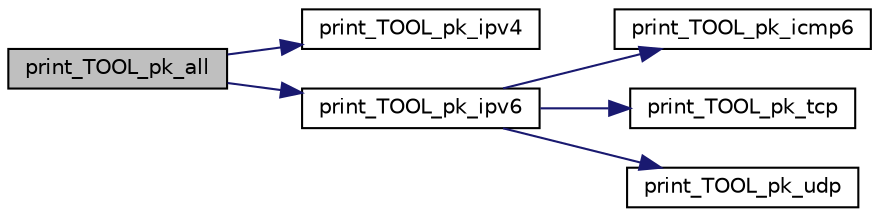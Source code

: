 digraph "print_TOOL_pk_all"
{
 // LATEX_PDF_SIZE
  edge [fontname="Helvetica",fontsize="10",labelfontname="Helvetica",labelfontsize="10"];
  node [fontname="Helvetica",fontsize="10",shape=record];
  rankdir="LR";
  Node1 [label="print_TOOL_pk_all",height=0.2,width=0.4,color="black", fillcolor="grey75", style="filled", fontcolor="black",tooltip=" "];
  Node1 -> Node2 [color="midnightblue",fontsize="10",style="solid",fontname="Helvetica"];
  Node2 [label="print_TOOL_pk_ipv4",height=0.2,width=0.4,color="black", fillcolor="white", style="filled",URL="$LITE_2tool_8c.html#a23b3e3f16d6dd5fcb01caa0c4aa8391c",tooltip=" "];
  Node1 -> Node3 [color="midnightblue",fontsize="10",style="solid",fontname="Helvetica"];
  Node3 [label="print_TOOL_pk_ipv6",height=0.2,width=0.4,color="black", fillcolor="white", style="filled",URL="$group__em.html#gad5dafc039d4e950e702731ccd7caaf35",tooltip=" "];
  Node3 -> Node4 [color="midnightblue",fontsize="10",style="solid",fontname="Helvetica"];
  Node4 [label="print_TOOL_pk_icmp6",height=0.2,width=0.4,color="black", fillcolor="white", style="filled",URL="$group__em.html#ga58b9150fdcf5e6ec819db140bfaa829a",tooltip=" "];
  Node3 -> Node5 [color="midnightblue",fontsize="10",style="solid",fontname="Helvetica"];
  Node5 [label="print_TOOL_pk_tcp",height=0.2,width=0.4,color="black", fillcolor="white", style="filled",URL="$LITE_2tool_8c.html#ab804373425166658a0c0f795469bfb83",tooltip=" "];
  Node3 -> Node6 [color="midnightblue",fontsize="10",style="solid",fontname="Helvetica"];
  Node6 [label="print_TOOL_pk_udp",height=0.2,width=0.4,color="black", fillcolor="white", style="filled",URL="$LITE_2tool_8c.html#a2a519996aa30425fabff0ce767e18642",tooltip=" "];
}
